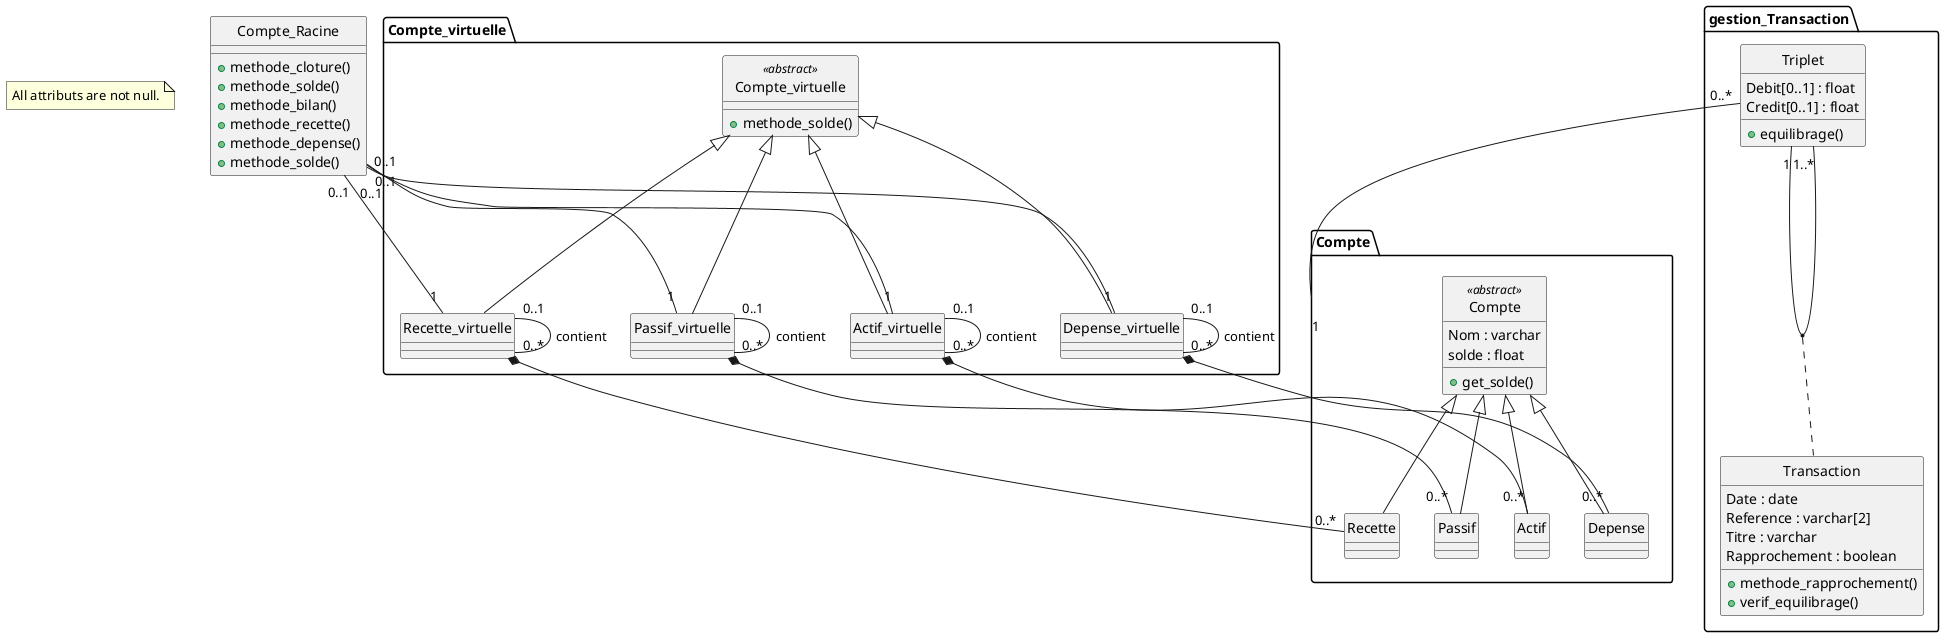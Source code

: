 @startuml
hide circle


note as N1
    All attributs are not null.
end note

package Compte_virtuelle{

    class Compte_virtuelle << abstract >> {
    +methode_solde()
    }

    class Actif_virtuelle{

    }

    class Passif_virtuelle{

    }

    class Depense_virtuelle{

    }

    Compte_virtuelle <|-- Actif_virtuelle
    Compte_virtuelle <|-- Passif_virtuelle
    Compte_virtuelle <|-- Depense_virtuelle
    Compte_virtuelle <|-- Recette_virtuelle
}

package Compte{
  class Compte <<abstract>>{
    Nom : varchar
    solde : float
    +get_solde()
  }

  class Recette{

  }

  class Actif{

  }

  class Passif{

  }

  class Depense{

  }

Compte <|-- Recette
Compte <|-- Actif
Compte <|-- Depense
Compte <|-- Passif
}

class Compte_Racine{
  +methode_cloture()
  +methode_solde()
  +methode_bilan()
  +methode_recette()
  +methode_depense()
  +methode_solde()
}

Actif_virtuelle *-- "0..*" Actif
Depense_virtuelle *-- "0..*" Depense
Recette_virtuelle *-- "0..*" Recette
Passif_virtuelle *-- "0..*" Passif

Actif_virtuelle "0..1" -- "0..*" Actif_virtuelle : contient
Depense_virtuelle "0..1" -- "0..*" Depense_virtuelle : contient
Recette_virtuelle "0..1" -- "0..*" Recette_virtuelle : contient
Passif_virtuelle "0..1" -- "0..*" Passif_virtuelle : contient

Compte_Racine "0..1" -- "1" Actif_virtuelle
Compte_Racine "0..1" -- "1" Depense_virtuelle
Compte_Racine "0..1" -- "1" Recette_virtuelle
Compte_Racine "0..1" -- "1" Passif_virtuelle

package gestion_Transaction{

  class Triplet{
    Debit[0..1] : float
    Credit[0..1] : float
    +equilibrage()
  }

  class Transaction{
    Date : date
    Reference : varchar[2]
    Titre : varchar
    Rapprochement : boolean
    +methode_rapprochement()
    +verif_equilibrage()
  }

  Triplet "1" -- "1..*" Triplet
  (Triplet, Triplet) . Transaction
}
Triplet "0..*" -- "1" Compte
@enduml
